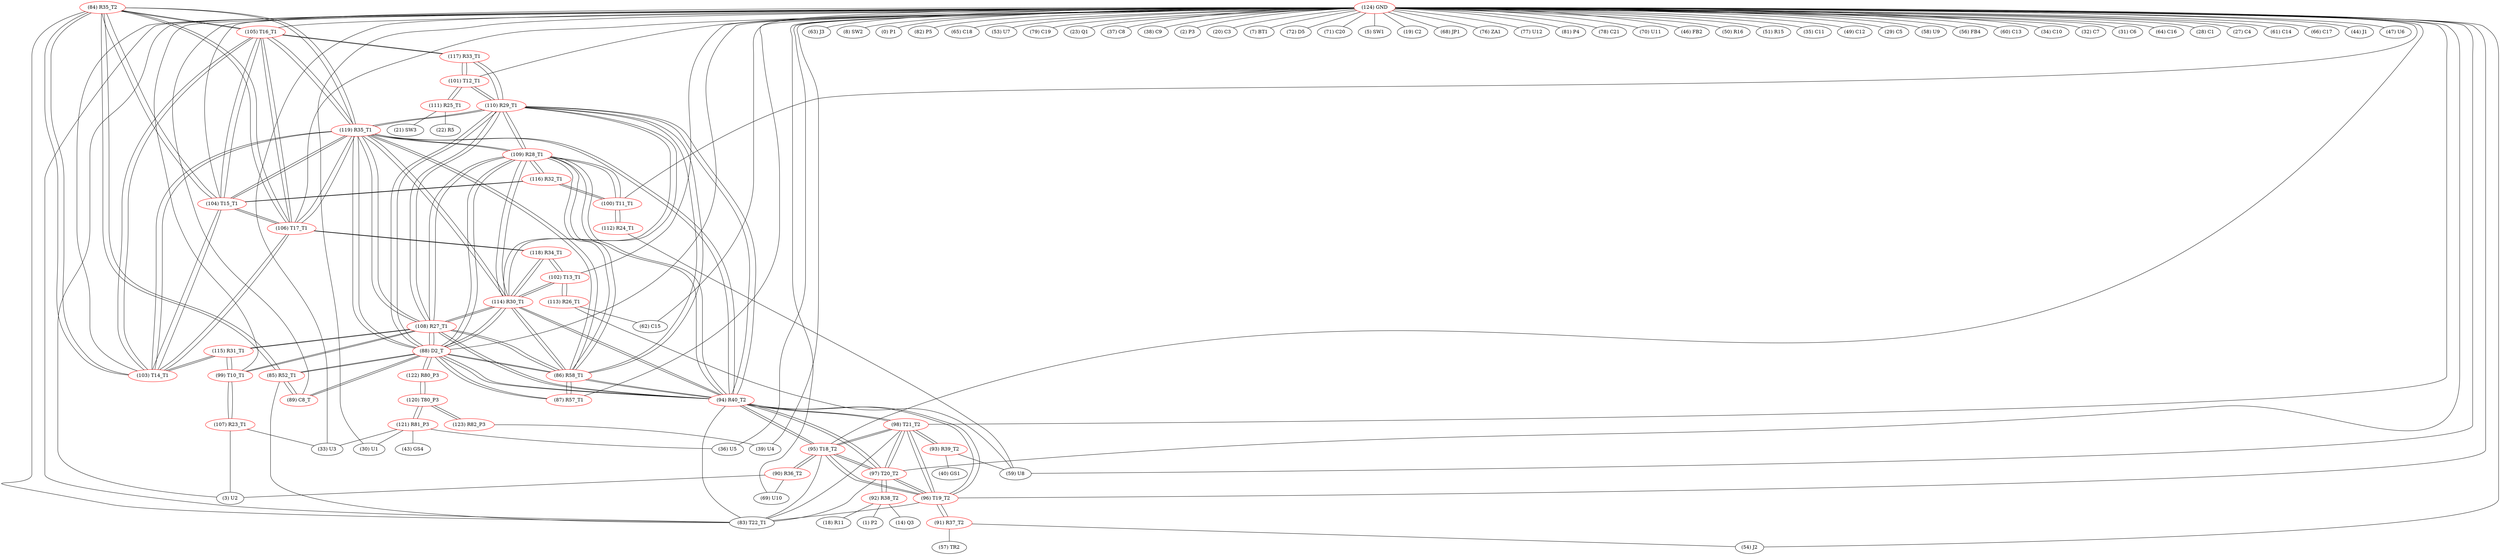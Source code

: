 graph {
	84 [label="(84) R35_T2" color=red]
	105 [label="(105) T16_T1"]
	104 [label="(104) T15_T1"]
	119 [label="(119) R35_T1"]
	103 [label="(103) T14_T1"]
	106 [label="(106) T17_T1"]
	85 [label="(85) R52_T1"]
	83 [label="(83) T22_T1"]
	85 [label="(85) R52_T1" color=red]
	88 [label="(88) D2_T"]
	89 [label="(89) C8_T"]
	84 [label="(84) R35_T2"]
	83 [label="(83) T22_T1"]
	86 [label="(86) R58_T1" color=red]
	87 [label="(87) R57_T1"]
	88 [label="(88) D2_T"]
	110 [label="(110) R29_T1"]
	119 [label="(119) R35_T1"]
	94 [label="(94) R40_T2"]
	114 [label="(114) R30_T1"]
	108 [label="(108) R27_T1"]
	109 [label="(109) R28_T1"]
	87 [label="(87) R57_T1" color=red]
	86 [label="(86) R58_T1"]
	88 [label="(88) D2_T"]
	88 [label="(88) D2_T" color=red]
	85 [label="(85) R52_T1"]
	89 [label="(89) C8_T"]
	86 [label="(86) R58_T1"]
	87 [label="(87) R57_T1"]
	110 [label="(110) R29_T1"]
	119 [label="(119) R35_T1"]
	94 [label="(94) R40_T2"]
	114 [label="(114) R30_T1"]
	108 [label="(108) R27_T1"]
	109 [label="(109) R28_T1"]
	122 [label="(122) R80_P3"]
	89 [label="(89) C8_T" color=red]
	88 [label="(88) D2_T"]
	85 [label="(85) R52_T1"]
	90 [label="(90) R36_T2" color=red]
	69 [label="(69) U10"]
	3 [label="(3) U2"]
	95 [label="(95) T18_T2"]
	91 [label="(91) R37_T2" color=red]
	57 [label="(57) TR2"]
	54 [label="(54) J2"]
	96 [label="(96) T19_T2"]
	92 [label="(92) R38_T2" color=red]
	1 [label="(1) P2"]
	14 [label="(14) Q3"]
	18 [label="(18) R11"]
	97 [label="(97) T20_T2"]
	93 [label="(93) R39_T2" color=red]
	59 [label="(59) U8"]
	40 [label="(40) GS1"]
	98 [label="(98) T21_T2"]
	94 [label="(94) R40_T2" color=red]
	110 [label="(110) R29_T1"]
	119 [label="(119) R35_T1"]
	114 [label="(114) R30_T1"]
	88 [label="(88) D2_T"]
	86 [label="(86) R58_T1"]
	108 [label="(108) R27_T1"]
	109 [label="(109) R28_T1"]
	83 [label="(83) T22_T1"]
	96 [label="(96) T19_T2"]
	95 [label="(95) T18_T2"]
	98 [label="(98) T21_T2"]
	97 [label="(97) T20_T2"]
	95 [label="(95) T18_T2" color=red]
	83 [label="(83) T22_T1"]
	96 [label="(96) T19_T2"]
	94 [label="(94) R40_T2"]
	98 [label="(98) T21_T2"]
	97 [label="(97) T20_T2"]
	90 [label="(90) R36_T2"]
	96 [label="(96) T19_T2" color=red]
	83 [label="(83) T22_T1"]
	95 [label="(95) T18_T2"]
	94 [label="(94) R40_T2"]
	98 [label="(98) T21_T2"]
	97 [label="(97) T20_T2"]
	91 [label="(91) R37_T2"]
	97 [label="(97) T20_T2" color=red]
	83 [label="(83) T22_T1"]
	96 [label="(96) T19_T2"]
	95 [label="(95) T18_T2"]
	94 [label="(94) R40_T2"]
	98 [label="(98) T21_T2"]
	92 [label="(92) R38_T2"]
	98 [label="(98) T21_T2" color=red]
	83 [label="(83) T22_T1"]
	96 [label="(96) T19_T2"]
	95 [label="(95) T18_T2"]
	94 [label="(94) R40_T2"]
	97 [label="(97) T20_T2"]
	93 [label="(93) R39_T2"]
	99 [label="(99) T10_T1" color=red]
	107 [label="(107) R23_T1"]
	115 [label="(115) R31_T1"]
	108 [label="(108) R27_T1"]
	100 [label="(100) T11_T1" color=red]
	112 [label="(112) R24_T1"]
	116 [label="(116) R32_T1"]
	109 [label="(109) R28_T1"]
	101 [label="(101) T12_T1" color=red]
	117 [label="(117) R33_T1"]
	110 [label="(110) R29_T1"]
	111 [label="(111) R25_T1"]
	102 [label="(102) T13_T1" color=red]
	114 [label="(114) R30_T1"]
	118 [label="(118) R34_T1"]
	113 [label="(113) R26_T1"]
	103 [label="(103) T14_T1" color=red]
	105 [label="(105) T16_T1"]
	104 [label="(104) T15_T1"]
	119 [label="(119) R35_T1"]
	106 [label="(106) T17_T1"]
	84 [label="(84) R35_T2"]
	115 [label="(115) R31_T1"]
	104 [label="(104) T15_T1" color=red]
	105 [label="(105) T16_T1"]
	119 [label="(119) R35_T1"]
	103 [label="(103) T14_T1"]
	106 [label="(106) T17_T1"]
	84 [label="(84) R35_T2"]
	116 [label="(116) R32_T1"]
	105 [label="(105) T16_T1" color=red]
	104 [label="(104) T15_T1"]
	119 [label="(119) R35_T1"]
	103 [label="(103) T14_T1"]
	106 [label="(106) T17_T1"]
	84 [label="(84) R35_T2"]
	117 [label="(117) R33_T1"]
	106 [label="(106) T17_T1" color=red]
	105 [label="(105) T16_T1"]
	104 [label="(104) T15_T1"]
	119 [label="(119) R35_T1"]
	103 [label="(103) T14_T1"]
	84 [label="(84) R35_T2"]
	118 [label="(118) R34_T1"]
	107 [label="(107) R23_T1" color=red]
	3 [label="(3) U2"]
	33 [label="(33) U3"]
	99 [label="(99) T10_T1"]
	108 [label="(108) R27_T1" color=red]
	110 [label="(110) R29_T1"]
	119 [label="(119) R35_T1"]
	94 [label="(94) R40_T2"]
	114 [label="(114) R30_T1"]
	88 [label="(88) D2_T"]
	86 [label="(86) R58_T1"]
	109 [label="(109) R28_T1"]
	99 [label="(99) T10_T1"]
	115 [label="(115) R31_T1"]
	109 [label="(109) R28_T1" color=red]
	110 [label="(110) R29_T1"]
	119 [label="(119) R35_T1"]
	94 [label="(94) R40_T2"]
	114 [label="(114) R30_T1"]
	88 [label="(88) D2_T"]
	86 [label="(86) R58_T1"]
	108 [label="(108) R27_T1"]
	116 [label="(116) R32_T1"]
	100 [label="(100) T11_T1"]
	110 [label="(110) R29_T1" color=red]
	119 [label="(119) R35_T1"]
	94 [label="(94) R40_T2"]
	114 [label="(114) R30_T1"]
	88 [label="(88) D2_T"]
	86 [label="(86) R58_T1"]
	108 [label="(108) R27_T1"]
	109 [label="(109) R28_T1"]
	117 [label="(117) R33_T1"]
	101 [label="(101) T12_T1"]
	111 [label="(111) R25_T1" color=red]
	22 [label="(22) R5"]
	21 [label="(21) SW3"]
	101 [label="(101) T12_T1"]
	112 [label="(112) R24_T1" color=red]
	59 [label="(59) U8"]
	100 [label="(100) T11_T1"]
	113 [label="(113) R26_T1" color=red]
	59 [label="(59) U8"]
	62 [label="(62) C15"]
	102 [label="(102) T13_T1"]
	114 [label="(114) R30_T1" color=red]
	110 [label="(110) R29_T1"]
	119 [label="(119) R35_T1"]
	94 [label="(94) R40_T2"]
	88 [label="(88) D2_T"]
	86 [label="(86) R58_T1"]
	108 [label="(108) R27_T1"]
	109 [label="(109) R28_T1"]
	118 [label="(118) R34_T1"]
	102 [label="(102) T13_T1"]
	115 [label="(115) R31_T1" color=red]
	99 [label="(99) T10_T1"]
	108 [label="(108) R27_T1"]
	103 [label="(103) T14_T1"]
	116 [label="(116) R32_T1" color=red]
	104 [label="(104) T15_T1"]
	109 [label="(109) R28_T1"]
	100 [label="(100) T11_T1"]
	117 [label="(117) R33_T1" color=red]
	105 [label="(105) T16_T1"]
	110 [label="(110) R29_T1"]
	101 [label="(101) T12_T1"]
	118 [label="(118) R34_T1" color=red]
	106 [label="(106) T17_T1"]
	114 [label="(114) R30_T1"]
	102 [label="(102) T13_T1"]
	119 [label="(119) R35_T1" color=red]
	110 [label="(110) R29_T1"]
	94 [label="(94) R40_T2"]
	114 [label="(114) R30_T1"]
	88 [label="(88) D2_T"]
	86 [label="(86) R58_T1"]
	108 [label="(108) R27_T1"]
	109 [label="(109) R28_T1"]
	105 [label="(105) T16_T1"]
	104 [label="(104) T15_T1"]
	103 [label="(103) T14_T1"]
	106 [label="(106) T17_T1"]
	84 [label="(84) R35_T2"]
	120 [label="(120) T80_P3" color=red]
	121 [label="(121) R81_P3"]
	123 [label="(123) R82_P3"]
	122 [label="(122) R80_P3"]
	121 [label="(121) R81_P3" color=red]
	30 [label="(30) U1"]
	43 [label="(43) GS4"]
	33 [label="(33) U3"]
	36 [label="(36) U5"]
	120 [label="(120) T80_P3"]
	122 [label="(122) R80_P3" color=red]
	88 [label="(88) D2_T"]
	120 [label="(120) T80_P3"]
	123 [label="(123) R82_P3" color=red]
	39 [label="(39) U4"]
	120 [label="(120) T80_P3"]
	124 [label="(124) GND" color=red]
	63 [label="(63) J3"]
	8 [label="(8) SW2"]
	0 [label="(0) P1"]
	82 [label="(82) P5"]
	65 [label="(65) C18"]
	53 [label="(53) U7"]
	39 [label="(39) U4"]
	79 [label="(79) C19"]
	23 [label="(23) Q1"]
	37 [label="(37) C8"]
	38 [label="(38) C9"]
	69 [label="(69) U10"]
	36 [label="(36) U5"]
	2 [label="(2) P3"]
	3 [label="(3) U2"]
	20 [label="(20) C3"]
	7 [label="(7) BT1"]
	72 [label="(72) D5"]
	71 [label="(71) C20"]
	5 [label="(5) SW1"]
	19 [label="(19) C2"]
	68 [label="(68) JP1"]
	76 [label="(76) ZA1"]
	77 [label="(77) U12"]
	81 [label="(81) P4"]
	78 [label="(78) C21"]
	70 [label="(70) U11"]
	59 [label="(59) U8"]
	62 [label="(62) C15"]
	46 [label="(46) FB2"]
	50 [label="(50) R16"]
	51 [label="(51) R15"]
	33 [label="(33) U3"]
	35 [label="(35) C11"]
	49 [label="(49) C12"]
	29 [label="(29) C5"]
	58 [label="(58) U9"]
	56 [label="(56) FB4"]
	60 [label="(60) C13"]
	54 [label="(54) J2"]
	34 [label="(34) C10"]
	32 [label="(32) C7"]
	31 [label="(31) C6"]
	64 [label="(64) C16"]
	30 [label="(30) U1"]
	28 [label="(28) C1"]
	27 [label="(27) C4"]
	61 [label="(61) C14"]
	66 [label="(66) C17"]
	44 [label="(44) J1"]
	47 [label="(47) U6"]
	97 [label="(97) T20_T2"]
	95 [label="(95) T18_T2"]
	96 [label="(96) T19_T2"]
	98 [label="(98) T21_T2"]
	87 [label="(87) R57_T1"]
	83 [label="(83) T22_T1"]
	88 [label="(88) D2_T"]
	100 [label="(100) T11_T1"]
	105 [label="(105) T16_T1"]
	106 [label="(106) T17_T1"]
	99 [label="(99) T10_T1"]
	101 [label="(101) T12_T1"]
	102 [label="(102) T13_T1"]
	103 [label="(103) T14_T1"]
	104 [label="(104) T15_T1"]
	89 [label="(89) C8_T"]
	84 -- 105
	84 -- 104
	84 -- 119
	84 -- 103
	84 -- 106
	84 -- 85
	84 -- 83
	85 -- 88
	85 -- 89
	85 -- 84
	85 -- 83
	86 -- 87
	86 -- 88
	86 -- 110
	86 -- 119
	86 -- 94
	86 -- 114
	86 -- 108
	86 -- 109
	87 -- 86
	87 -- 88
	88 -- 85
	88 -- 89
	88 -- 86
	88 -- 87
	88 -- 110
	88 -- 119
	88 -- 94
	88 -- 114
	88 -- 108
	88 -- 109
	88 -- 122
	89 -- 88
	89 -- 85
	90 -- 69
	90 -- 3
	90 -- 95
	91 -- 57
	91 -- 54
	91 -- 96
	92 -- 1
	92 -- 14
	92 -- 18
	92 -- 97
	93 -- 59
	93 -- 40
	93 -- 98
	94 -- 110
	94 -- 119
	94 -- 114
	94 -- 88
	94 -- 86
	94 -- 108
	94 -- 109
	94 -- 83
	94 -- 96
	94 -- 95
	94 -- 98
	94 -- 97
	95 -- 83
	95 -- 96
	95 -- 94
	95 -- 98
	95 -- 97
	95 -- 90
	96 -- 83
	96 -- 95
	96 -- 94
	96 -- 98
	96 -- 97
	96 -- 91
	97 -- 83
	97 -- 96
	97 -- 95
	97 -- 94
	97 -- 98
	97 -- 92
	98 -- 83
	98 -- 96
	98 -- 95
	98 -- 94
	98 -- 97
	98 -- 93
	99 -- 107
	99 -- 115
	99 -- 108
	100 -- 112
	100 -- 116
	100 -- 109
	101 -- 117
	101 -- 110
	101 -- 111
	102 -- 114
	102 -- 118
	102 -- 113
	103 -- 105
	103 -- 104
	103 -- 119
	103 -- 106
	103 -- 84
	103 -- 115
	104 -- 105
	104 -- 119
	104 -- 103
	104 -- 106
	104 -- 84
	104 -- 116
	105 -- 104
	105 -- 119
	105 -- 103
	105 -- 106
	105 -- 84
	105 -- 117
	106 -- 105
	106 -- 104
	106 -- 119
	106 -- 103
	106 -- 84
	106 -- 118
	107 -- 3
	107 -- 33
	107 -- 99
	108 -- 110
	108 -- 119
	108 -- 94
	108 -- 114
	108 -- 88
	108 -- 86
	108 -- 109
	108 -- 99
	108 -- 115
	109 -- 110
	109 -- 119
	109 -- 94
	109 -- 114
	109 -- 88
	109 -- 86
	109 -- 108
	109 -- 116
	109 -- 100
	110 -- 119
	110 -- 94
	110 -- 114
	110 -- 88
	110 -- 86
	110 -- 108
	110 -- 109
	110 -- 117
	110 -- 101
	111 -- 22
	111 -- 21
	111 -- 101
	112 -- 59
	112 -- 100
	113 -- 59
	113 -- 62
	113 -- 102
	114 -- 110
	114 -- 119
	114 -- 94
	114 -- 88
	114 -- 86
	114 -- 108
	114 -- 109
	114 -- 118
	114 -- 102
	115 -- 99
	115 -- 108
	115 -- 103
	116 -- 104
	116 -- 109
	116 -- 100
	117 -- 105
	117 -- 110
	117 -- 101
	118 -- 106
	118 -- 114
	118 -- 102
	119 -- 110
	119 -- 94
	119 -- 114
	119 -- 88
	119 -- 86
	119 -- 108
	119 -- 109
	119 -- 105
	119 -- 104
	119 -- 103
	119 -- 106
	119 -- 84
	120 -- 121
	120 -- 123
	120 -- 122
	121 -- 30
	121 -- 43
	121 -- 33
	121 -- 36
	121 -- 120
	122 -- 88
	122 -- 120
	123 -- 39
	123 -- 120
	124 -- 63
	124 -- 8
	124 -- 0
	124 -- 82
	124 -- 65
	124 -- 53
	124 -- 39
	124 -- 79
	124 -- 23
	124 -- 37
	124 -- 38
	124 -- 69
	124 -- 36
	124 -- 2
	124 -- 3
	124 -- 20
	124 -- 7
	124 -- 72
	124 -- 71
	124 -- 5
	124 -- 19
	124 -- 68
	124 -- 76
	124 -- 77
	124 -- 81
	124 -- 78
	124 -- 70
	124 -- 59
	124 -- 62
	124 -- 46
	124 -- 50
	124 -- 51
	124 -- 33
	124 -- 35
	124 -- 49
	124 -- 29
	124 -- 58
	124 -- 56
	124 -- 60
	124 -- 54
	124 -- 34
	124 -- 32
	124 -- 31
	124 -- 64
	124 -- 30
	124 -- 28
	124 -- 27
	124 -- 61
	124 -- 66
	124 -- 44
	124 -- 47
	124 -- 97
	124 -- 95
	124 -- 96
	124 -- 98
	124 -- 87
	124 -- 83
	124 -- 88
	124 -- 100
	124 -- 105
	124 -- 106
	124 -- 99
	124 -- 101
	124 -- 102
	124 -- 103
	124 -- 104
	124 -- 89
}
